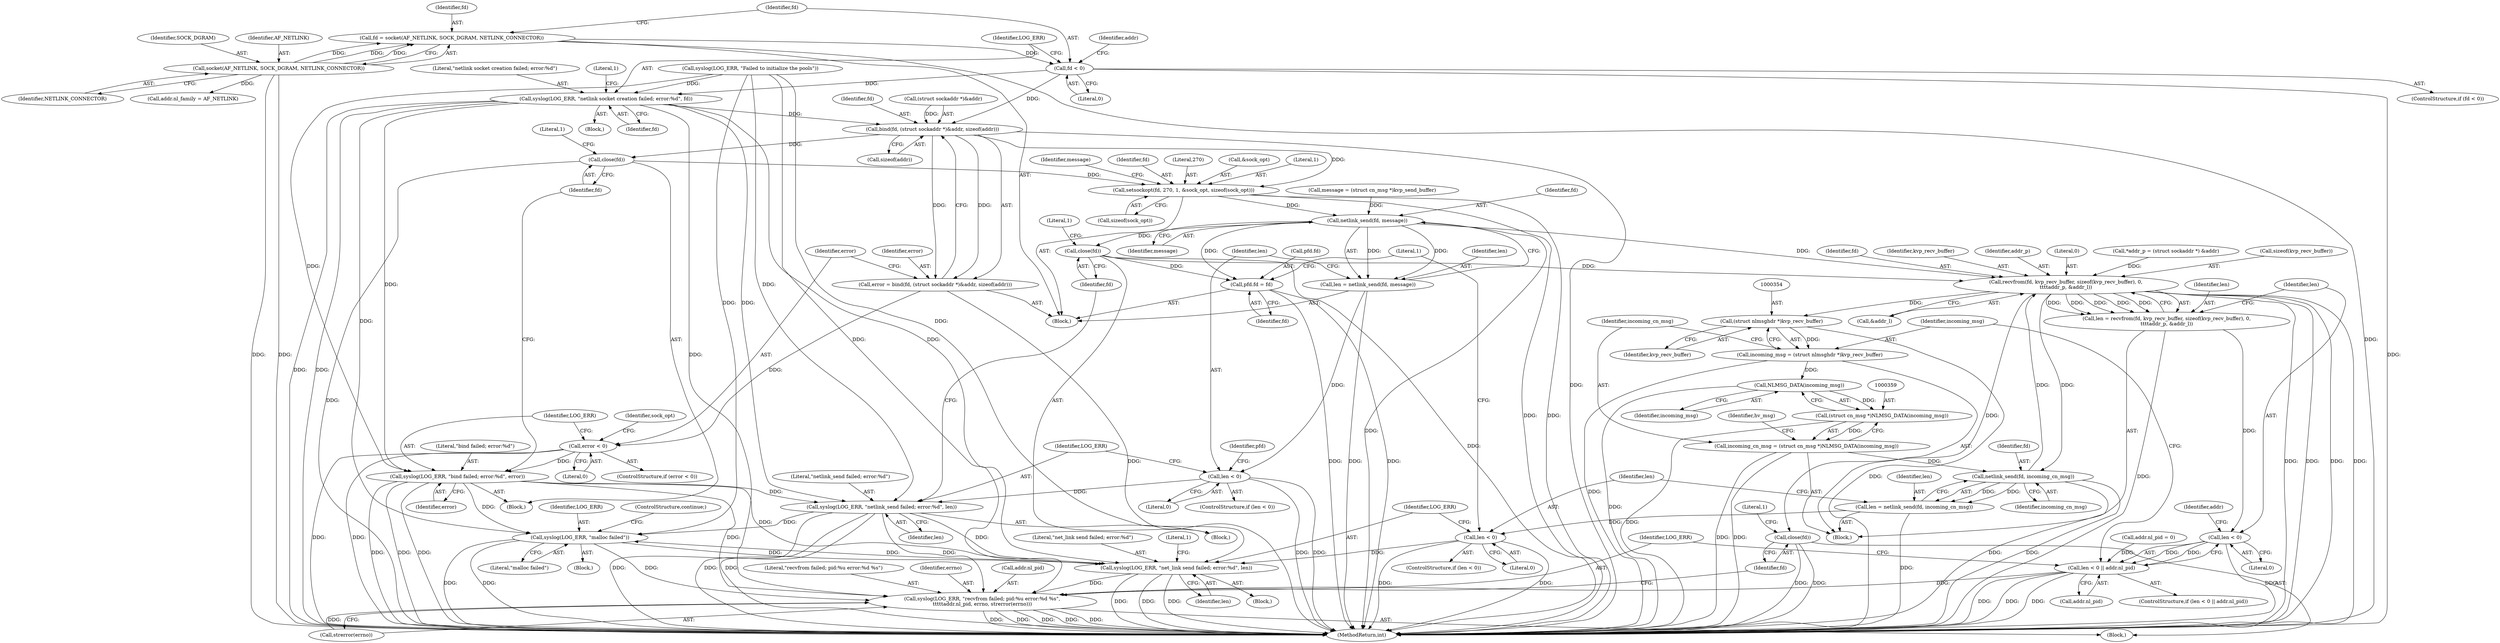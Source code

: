 digraph "0_linux_bcc2c9c3fff859e0eb019fe6fec26f9b8eba795c@API" {
"1000143" [label="(Call,fd = socket(AF_NETLINK, SOCK_DGRAM, NETLINK_CONNECTOR))"];
"1000145" [label="(Call,socket(AF_NETLINK, SOCK_DGRAM, NETLINK_CONNECTOR))"];
"1000150" [label="(Call,fd < 0)"];
"1000154" [label="(Call,syslog(LOG_ERR, \"netlink socket creation failed; error:%d\", fd))"];
"1000183" [label="(Call,bind(fd, (struct sockaddr *)&addr, sizeof(addr)))"];
"1000181" [label="(Call,error = bind(fd, (struct sockaddr *)&addr, sizeof(addr)))"];
"1000192" [label="(Call,error < 0)"];
"1000196" [label="(Call,syslog(LOG_ERR, \"bind failed; error:%d\", error))"];
"1000272" [label="(Call,syslog(LOG_ERR, \"netlink_send failed; error:%d\", len))"];
"1000337" [label="(Call,syslog(LOG_ERR, \"recvfrom failed; pid:%u error:%d %s\",\n\t\t\t\t\taddr.nl_pid, errno, strerror(errno)))"];
"1000407" [label="(Call,syslog(LOG_ERR, \"malloc failed\"))"];
"1000777" [label="(Call,syslog(LOG_ERR, \"net_link send failed; error:%d\", len))"];
"1000200" [label="(Call,close(fd))"];
"1000210" [label="(Call,setsockopt(fd, 270, 1, &sock_opt, sizeof(sock_opt)))"];
"1000264" [label="(Call,netlink_send(fd, message))"];
"1000262" [label="(Call,len = netlink_send(fd, message))"];
"1000268" [label="(Call,len < 0)"];
"1000276" [label="(Call,close(fd))"];
"1000281" [label="(Call,pfd.fd = fd)"];
"1000319" [label="(Call,recvfrom(fd, kvp_recv_buffer, sizeof(kvp_recv_buffer), 0,\n\t\t\t\taddr_p, &addr_l))"];
"1000317" [label="(Call,len = recvfrom(fd, kvp_recv_buffer, sizeof(kvp_recv_buffer), 0,\n\t\t\t\taddr_p, &addr_l))"];
"1000330" [label="(Call,len < 0)"];
"1000329" [label="(Call,len < 0 || addr.nl_pid)"];
"1000346" [label="(Call,close(fd))"];
"1000353" [label="(Call,(struct nlmsghdr *)kvp_recv_buffer)"];
"1000351" [label="(Call,incoming_msg = (struct nlmsghdr *)kvp_recv_buffer)"];
"1000360" [label="(Call,NLMSG_DATA(incoming_msg))"];
"1000358" [label="(Call,(struct cn_msg *)NLMSG_DATA(incoming_msg))"];
"1000356" [label="(Call,incoming_cn_msg = (struct cn_msg *)NLMSG_DATA(incoming_msg))"];
"1000769" [label="(Call,netlink_send(fd, incoming_cn_msg))"];
"1000767" [label="(Call,len = netlink_send(fd, incoming_cn_msg))"];
"1000773" [label="(Call,len < 0)"];
"1000334" [label="(Identifier,addr)"];
"1000219" [label="(Identifier,message)"];
"1000773" [label="(Call,len < 0)"];
"1000264" [label="(Call,netlink_send(fd, message))"];
"1000211" [label="(Identifier,fd)"];
"1000336" [label="(Block,)"];
"1000339" [label="(Literal,\"recvfrom failed; pid:%u error:%d %s\")"];
"1000216" [label="(Call,sizeof(sock_opt))"];
"1000325" [label="(Identifier,addr_p)"];
"1000160" [label="(Literal,1)"];
"1000333" [label="(Call,addr.nl_pid)"];
"1000358" [label="(Call,(struct cn_msg *)NLMSG_DATA(incoming_msg))"];
"1000201" [label="(Identifier,fd)"];
"1000263" [label="(Identifier,len)"];
"1000324" [label="(Literal,0)"];
"1000210" [label="(Call,setsockopt(fd, 270, 1, &sock_opt, sizeof(sock_opt)))"];
"1000155" [label="(Identifier,LOG_ERR)"];
"1000270" [label="(Literal,0)"];
"1000346" [label="(Call,close(fd))"];
"1000776" [label="(Block,)"];
"1000332" [label="(Literal,0)"];
"1000272" [label="(Call,syslog(LOG_ERR, \"netlink_send failed; error:%d\", len))"];
"1000777" [label="(Call,syslog(LOG_ERR, \"net_link send failed; error:%d\", len))"];
"1000285" [label="(Identifier,fd)"];
"1000343" [label="(Identifier,errno)"];
"1000331" [label="(Identifier,len)"];
"1000361" [label="(Identifier,incoming_msg)"];
"1000338" [label="(Identifier,LOG_ERR)"];
"1000195" [label="(Block,)"];
"1000148" [label="(Identifier,NETLINK_CONNECTOR)"];
"1000154" [label="(Call,syslog(LOG_ERR, \"netlink socket creation failed; error:%d\", fd))"];
"1000290" [label="(Call,*addr_p = (struct sockaddr *) &addr)"];
"1000151" [label="(Identifier,fd)"];
"1000357" [label="(Identifier,incoming_cn_msg)"];
"1000193" [label="(Identifier,error)"];
"1000322" [label="(Call,sizeof(kvp_recv_buffer))"];
"1000269" [label="(Identifier,len)"];
"1000149" [label="(ControlStructure,if (fd < 0))"];
"1000784" [label="(MethodReturn,int)"];
"1000317" [label="(Call,len = recvfrom(fd, kvp_recv_buffer, sizeof(kvp_recv_buffer), 0,\n\t\t\t\taddr_p, &addr_l))"];
"1000768" [label="(Identifier,len)"];
"1000212" [label="(Literal,270)"];
"1000283" [label="(Identifier,pfd)"];
"1000288" [label="(Block,)"];
"1000276" [label="(Call,close(fd))"];
"1000206" [label="(Identifier,sock_opt)"];
"1000280" [label="(Literal,1)"];
"1000352" [label="(Identifier,incoming_msg)"];
"1000287" [label="(Literal,1)"];
"1000778" [label="(Identifier,LOG_ERR)"];
"1000184" [label="(Identifier,fd)"];
"1000109" [label="(Block,)"];
"1000275" [label="(Identifier,len)"];
"1000318" [label="(Identifier,len)"];
"1000351" [label="(Call,incoming_msg = (struct nlmsghdr *)kvp_recv_buffer)"];
"1000197" [label="(Identifier,LOG_ERR)"];
"1000770" [label="(Identifier,fd)"];
"1000194" [label="(Literal,0)"];
"1000214" [label="(Call,&sock_opt)"];
"1000353" [label="(Call,(struct nlmsghdr *)kvp_recv_buffer)"];
"1000774" [label="(Identifier,len)"];
"1000350" [label="(Literal,1)"];
"1000183" [label="(Call,bind(fd, (struct sockaddr *)&addr, sizeof(addr)))"];
"1000274" [label="(Literal,\"netlink_send failed; error:%d\")"];
"1000267" [label="(ControlStructure,if (len < 0))"];
"1000271" [label="(Block,)"];
"1000282" [label="(Call,pfd.fd)"];
"1000320" [label="(Identifier,fd)"];
"1000266" [label="(Identifier,message)"];
"1000328" [label="(ControlStructure,if (len < 0 || addr.nl_pid))"];
"1000156" [label="(Literal,\"netlink socket creation failed; error:%d\")"];
"1000363" [label="(Identifier,hv_msg)"];
"1000273" [label="(Identifier,LOG_ERR)"];
"1000281" [label="(Call,pfd.fd = fd)"];
"1000171" [label="(Call,addr.nl_pid = 0)"];
"1000326" [label="(Call,&addr_l)"];
"1000144" [label="(Identifier,fd)"];
"1000189" [label="(Call,sizeof(addr))"];
"1000147" [label="(Identifier,SOCK_DGRAM)"];
"1000150" [label="(Call,fd < 0)"];
"1000355" [label="(Identifier,kvp_recv_buffer)"];
"1000340" [label="(Call,addr.nl_pid)"];
"1000772" [label="(ControlStructure,if (len < 0))"];
"1000191" [label="(ControlStructure,if (error < 0))"];
"1000344" [label="(Call,strerror(errno))"];
"1000152" [label="(Literal,0)"];
"1000319" [label="(Call,recvfrom(fd, kvp_recv_buffer, sizeof(kvp_recv_buffer), 0,\n\t\t\t\taddr_p, &addr_l))"];
"1000204" [label="(Literal,1)"];
"1000360" [label="(Call,NLMSG_DATA(incoming_msg))"];
"1000137" [label="(Call,syslog(LOG_ERR, \"Failed to initialize the pools\"))"];
"1000409" [label="(Literal,\"malloc failed\")"];
"1000153" [label="(Block,)"];
"1000347" [label="(Identifier,fd)"];
"1000145" [label="(Call,socket(AF_NETLINK, SOCK_DGRAM, NETLINK_CONNECTOR))"];
"1000199" [label="(Identifier,error)"];
"1000406" [label="(Block,)"];
"1000218" [label="(Call,message = (struct cn_msg *)kvp_send_buffer)"];
"1000213" [label="(Literal,1)"];
"1000321" [label="(Identifier,kvp_recv_buffer)"];
"1000161" [label="(Call,addr.nl_family = AF_NETLINK)"];
"1000200" [label="(Call,close(fd))"];
"1000163" [label="(Identifier,addr)"];
"1000265" [label="(Identifier,fd)"];
"1000268" [label="(Call,len < 0)"];
"1000408" [label="(Identifier,LOG_ERR)"];
"1000767" [label="(Call,len = netlink_send(fd, incoming_cn_msg))"];
"1000356" [label="(Call,incoming_cn_msg = (struct cn_msg *)NLMSG_DATA(incoming_msg))"];
"1000769" [label="(Call,netlink_send(fd, incoming_cn_msg))"];
"1000262" [label="(Call,len = netlink_send(fd, message))"];
"1000143" [label="(Call,fd = socket(AF_NETLINK, SOCK_DGRAM, NETLINK_CONNECTOR))"];
"1000157" [label="(Identifier,fd)"];
"1000780" [label="(Identifier,len)"];
"1000185" [label="(Call,(struct sockaddr *)&addr)"];
"1000771" [label="(Identifier,incoming_cn_msg)"];
"1000410" [label="(ControlStructure,continue;)"];
"1000779" [label="(Literal,\"net_link send failed; error:%d\")"];
"1000407" [label="(Call,syslog(LOG_ERR, \"malloc failed\"))"];
"1000181" [label="(Call,error = bind(fd, (struct sockaddr *)&addr, sizeof(addr)))"];
"1000198" [label="(Literal,\"bind failed; error:%d\")"];
"1000775" [label="(Literal,0)"];
"1000192" [label="(Call,error < 0)"];
"1000196" [label="(Call,syslog(LOG_ERR, \"bind failed; error:%d\", error))"];
"1000783" [label="(Literal,1)"];
"1000329" [label="(Call,len < 0 || addr.nl_pid)"];
"1000330" [label="(Call,len < 0)"];
"1000182" [label="(Identifier,error)"];
"1000146" [label="(Identifier,AF_NETLINK)"];
"1000337" [label="(Call,syslog(LOG_ERR, \"recvfrom failed; pid:%u error:%d %s\",\n\t\t\t\t\taddr.nl_pid, errno, strerror(errno)))"];
"1000277" [label="(Identifier,fd)"];
"1000143" -> "1000109"  [label="AST: "];
"1000143" -> "1000145"  [label="CFG: "];
"1000144" -> "1000143"  [label="AST: "];
"1000145" -> "1000143"  [label="AST: "];
"1000151" -> "1000143"  [label="CFG: "];
"1000143" -> "1000784"  [label="DDG: "];
"1000145" -> "1000143"  [label="DDG: "];
"1000145" -> "1000143"  [label="DDG: "];
"1000145" -> "1000143"  [label="DDG: "];
"1000143" -> "1000150"  [label="DDG: "];
"1000145" -> "1000148"  [label="CFG: "];
"1000146" -> "1000145"  [label="AST: "];
"1000147" -> "1000145"  [label="AST: "];
"1000148" -> "1000145"  [label="AST: "];
"1000145" -> "1000784"  [label="DDG: "];
"1000145" -> "1000784"  [label="DDG: "];
"1000145" -> "1000161"  [label="DDG: "];
"1000150" -> "1000149"  [label="AST: "];
"1000150" -> "1000152"  [label="CFG: "];
"1000151" -> "1000150"  [label="AST: "];
"1000152" -> "1000150"  [label="AST: "];
"1000155" -> "1000150"  [label="CFG: "];
"1000163" -> "1000150"  [label="CFG: "];
"1000150" -> "1000784"  [label="DDG: "];
"1000150" -> "1000154"  [label="DDG: "];
"1000150" -> "1000183"  [label="DDG: "];
"1000154" -> "1000153"  [label="AST: "];
"1000154" -> "1000157"  [label="CFG: "];
"1000155" -> "1000154"  [label="AST: "];
"1000156" -> "1000154"  [label="AST: "];
"1000157" -> "1000154"  [label="AST: "];
"1000160" -> "1000154"  [label="CFG: "];
"1000154" -> "1000784"  [label="DDG: "];
"1000154" -> "1000784"  [label="DDG: "];
"1000137" -> "1000154"  [label="DDG: "];
"1000154" -> "1000183"  [label="DDG: "];
"1000154" -> "1000196"  [label="DDG: "];
"1000154" -> "1000272"  [label="DDG: "];
"1000154" -> "1000337"  [label="DDG: "];
"1000154" -> "1000407"  [label="DDG: "];
"1000154" -> "1000777"  [label="DDG: "];
"1000183" -> "1000181"  [label="AST: "];
"1000183" -> "1000189"  [label="CFG: "];
"1000184" -> "1000183"  [label="AST: "];
"1000185" -> "1000183"  [label="AST: "];
"1000189" -> "1000183"  [label="AST: "];
"1000181" -> "1000183"  [label="CFG: "];
"1000183" -> "1000784"  [label="DDG: "];
"1000183" -> "1000181"  [label="DDG: "];
"1000183" -> "1000181"  [label="DDG: "];
"1000185" -> "1000183"  [label="DDG: "];
"1000183" -> "1000200"  [label="DDG: "];
"1000183" -> "1000210"  [label="DDG: "];
"1000181" -> "1000109"  [label="AST: "];
"1000182" -> "1000181"  [label="AST: "];
"1000193" -> "1000181"  [label="CFG: "];
"1000181" -> "1000784"  [label="DDG: "];
"1000181" -> "1000192"  [label="DDG: "];
"1000192" -> "1000191"  [label="AST: "];
"1000192" -> "1000194"  [label="CFG: "];
"1000193" -> "1000192"  [label="AST: "];
"1000194" -> "1000192"  [label="AST: "];
"1000197" -> "1000192"  [label="CFG: "];
"1000206" -> "1000192"  [label="CFG: "];
"1000192" -> "1000784"  [label="DDG: "];
"1000192" -> "1000784"  [label="DDG: "];
"1000192" -> "1000196"  [label="DDG: "];
"1000196" -> "1000195"  [label="AST: "];
"1000196" -> "1000199"  [label="CFG: "];
"1000197" -> "1000196"  [label="AST: "];
"1000198" -> "1000196"  [label="AST: "];
"1000199" -> "1000196"  [label="AST: "];
"1000201" -> "1000196"  [label="CFG: "];
"1000196" -> "1000784"  [label="DDG: "];
"1000196" -> "1000784"  [label="DDG: "];
"1000196" -> "1000784"  [label="DDG: "];
"1000137" -> "1000196"  [label="DDG: "];
"1000196" -> "1000272"  [label="DDG: "];
"1000196" -> "1000337"  [label="DDG: "];
"1000196" -> "1000407"  [label="DDG: "];
"1000196" -> "1000777"  [label="DDG: "];
"1000272" -> "1000271"  [label="AST: "];
"1000272" -> "1000275"  [label="CFG: "];
"1000273" -> "1000272"  [label="AST: "];
"1000274" -> "1000272"  [label="AST: "];
"1000275" -> "1000272"  [label="AST: "];
"1000277" -> "1000272"  [label="CFG: "];
"1000272" -> "1000784"  [label="DDG: "];
"1000272" -> "1000784"  [label="DDG: "];
"1000272" -> "1000784"  [label="DDG: "];
"1000137" -> "1000272"  [label="DDG: "];
"1000268" -> "1000272"  [label="DDG: "];
"1000272" -> "1000337"  [label="DDG: "];
"1000272" -> "1000407"  [label="DDG: "];
"1000272" -> "1000777"  [label="DDG: "];
"1000337" -> "1000336"  [label="AST: "];
"1000337" -> "1000344"  [label="CFG: "];
"1000338" -> "1000337"  [label="AST: "];
"1000339" -> "1000337"  [label="AST: "];
"1000340" -> "1000337"  [label="AST: "];
"1000343" -> "1000337"  [label="AST: "];
"1000344" -> "1000337"  [label="AST: "];
"1000347" -> "1000337"  [label="CFG: "];
"1000337" -> "1000784"  [label="DDG: "];
"1000337" -> "1000784"  [label="DDG: "];
"1000337" -> "1000784"  [label="DDG: "];
"1000337" -> "1000784"  [label="DDG: "];
"1000337" -> "1000784"  [label="DDG: "];
"1000407" -> "1000337"  [label="DDG: "];
"1000777" -> "1000337"  [label="DDG: "];
"1000137" -> "1000337"  [label="DDG: "];
"1000329" -> "1000337"  [label="DDG: "];
"1000344" -> "1000337"  [label="DDG: "];
"1000407" -> "1000406"  [label="AST: "];
"1000407" -> "1000409"  [label="CFG: "];
"1000408" -> "1000407"  [label="AST: "];
"1000409" -> "1000407"  [label="AST: "];
"1000410" -> "1000407"  [label="CFG: "];
"1000407" -> "1000784"  [label="DDG: "];
"1000407" -> "1000784"  [label="DDG: "];
"1000777" -> "1000407"  [label="DDG: "];
"1000137" -> "1000407"  [label="DDG: "];
"1000407" -> "1000777"  [label="DDG: "];
"1000777" -> "1000776"  [label="AST: "];
"1000777" -> "1000780"  [label="CFG: "];
"1000778" -> "1000777"  [label="AST: "];
"1000779" -> "1000777"  [label="AST: "];
"1000780" -> "1000777"  [label="AST: "];
"1000783" -> "1000777"  [label="CFG: "];
"1000777" -> "1000784"  [label="DDG: "];
"1000777" -> "1000784"  [label="DDG: "];
"1000777" -> "1000784"  [label="DDG: "];
"1000137" -> "1000777"  [label="DDG: "];
"1000773" -> "1000777"  [label="DDG: "];
"1000200" -> "1000195"  [label="AST: "];
"1000200" -> "1000201"  [label="CFG: "];
"1000201" -> "1000200"  [label="AST: "];
"1000204" -> "1000200"  [label="CFG: "];
"1000200" -> "1000784"  [label="DDG: "];
"1000200" -> "1000210"  [label="DDG: "];
"1000210" -> "1000109"  [label="AST: "];
"1000210" -> "1000216"  [label="CFG: "];
"1000211" -> "1000210"  [label="AST: "];
"1000212" -> "1000210"  [label="AST: "];
"1000213" -> "1000210"  [label="AST: "];
"1000214" -> "1000210"  [label="AST: "];
"1000216" -> "1000210"  [label="AST: "];
"1000219" -> "1000210"  [label="CFG: "];
"1000210" -> "1000784"  [label="DDG: "];
"1000210" -> "1000784"  [label="DDG: "];
"1000210" -> "1000264"  [label="DDG: "];
"1000264" -> "1000262"  [label="AST: "];
"1000264" -> "1000266"  [label="CFG: "];
"1000265" -> "1000264"  [label="AST: "];
"1000266" -> "1000264"  [label="AST: "];
"1000262" -> "1000264"  [label="CFG: "];
"1000264" -> "1000784"  [label="DDG: "];
"1000264" -> "1000262"  [label="DDG: "];
"1000264" -> "1000262"  [label="DDG: "];
"1000218" -> "1000264"  [label="DDG: "];
"1000264" -> "1000276"  [label="DDG: "];
"1000264" -> "1000281"  [label="DDG: "];
"1000264" -> "1000319"  [label="DDG: "];
"1000262" -> "1000109"  [label="AST: "];
"1000263" -> "1000262"  [label="AST: "];
"1000269" -> "1000262"  [label="CFG: "];
"1000262" -> "1000784"  [label="DDG: "];
"1000262" -> "1000268"  [label="DDG: "];
"1000268" -> "1000267"  [label="AST: "];
"1000268" -> "1000270"  [label="CFG: "];
"1000269" -> "1000268"  [label="AST: "];
"1000270" -> "1000268"  [label="AST: "];
"1000273" -> "1000268"  [label="CFG: "];
"1000283" -> "1000268"  [label="CFG: "];
"1000268" -> "1000784"  [label="DDG: "];
"1000268" -> "1000784"  [label="DDG: "];
"1000276" -> "1000271"  [label="AST: "];
"1000276" -> "1000277"  [label="CFG: "];
"1000277" -> "1000276"  [label="AST: "];
"1000280" -> "1000276"  [label="CFG: "];
"1000276" -> "1000784"  [label="DDG: "];
"1000276" -> "1000281"  [label="DDG: "];
"1000276" -> "1000319"  [label="DDG: "];
"1000281" -> "1000109"  [label="AST: "];
"1000281" -> "1000285"  [label="CFG: "];
"1000282" -> "1000281"  [label="AST: "];
"1000285" -> "1000281"  [label="AST: "];
"1000287" -> "1000281"  [label="CFG: "];
"1000281" -> "1000784"  [label="DDG: "];
"1000281" -> "1000784"  [label="DDG: "];
"1000319" -> "1000317"  [label="AST: "];
"1000319" -> "1000326"  [label="CFG: "];
"1000320" -> "1000319"  [label="AST: "];
"1000321" -> "1000319"  [label="AST: "];
"1000322" -> "1000319"  [label="AST: "];
"1000324" -> "1000319"  [label="AST: "];
"1000325" -> "1000319"  [label="AST: "];
"1000326" -> "1000319"  [label="AST: "];
"1000317" -> "1000319"  [label="CFG: "];
"1000319" -> "1000784"  [label="DDG: "];
"1000319" -> "1000784"  [label="DDG: "];
"1000319" -> "1000784"  [label="DDG: "];
"1000319" -> "1000784"  [label="DDG: "];
"1000319" -> "1000317"  [label="DDG: "];
"1000319" -> "1000317"  [label="DDG: "];
"1000319" -> "1000317"  [label="DDG: "];
"1000319" -> "1000317"  [label="DDG: "];
"1000319" -> "1000317"  [label="DDG: "];
"1000769" -> "1000319"  [label="DDG: "];
"1000290" -> "1000319"  [label="DDG: "];
"1000319" -> "1000346"  [label="DDG: "];
"1000319" -> "1000353"  [label="DDG: "];
"1000319" -> "1000769"  [label="DDG: "];
"1000317" -> "1000288"  [label="AST: "];
"1000318" -> "1000317"  [label="AST: "];
"1000331" -> "1000317"  [label="CFG: "];
"1000317" -> "1000784"  [label="DDG: "];
"1000317" -> "1000330"  [label="DDG: "];
"1000330" -> "1000329"  [label="AST: "];
"1000330" -> "1000332"  [label="CFG: "];
"1000331" -> "1000330"  [label="AST: "];
"1000332" -> "1000330"  [label="AST: "];
"1000334" -> "1000330"  [label="CFG: "];
"1000329" -> "1000330"  [label="CFG: "];
"1000330" -> "1000784"  [label="DDG: "];
"1000330" -> "1000329"  [label="DDG: "];
"1000330" -> "1000329"  [label="DDG: "];
"1000329" -> "1000328"  [label="AST: "];
"1000329" -> "1000333"  [label="CFG: "];
"1000333" -> "1000329"  [label="AST: "];
"1000338" -> "1000329"  [label="CFG: "];
"1000352" -> "1000329"  [label="CFG: "];
"1000329" -> "1000784"  [label="DDG: "];
"1000329" -> "1000784"  [label="DDG: "];
"1000329" -> "1000784"  [label="DDG: "];
"1000171" -> "1000329"  [label="DDG: "];
"1000346" -> "1000336"  [label="AST: "];
"1000346" -> "1000347"  [label="CFG: "];
"1000347" -> "1000346"  [label="AST: "];
"1000350" -> "1000346"  [label="CFG: "];
"1000346" -> "1000784"  [label="DDG: "];
"1000346" -> "1000784"  [label="DDG: "];
"1000353" -> "1000351"  [label="AST: "];
"1000353" -> "1000355"  [label="CFG: "];
"1000354" -> "1000353"  [label="AST: "];
"1000355" -> "1000353"  [label="AST: "];
"1000351" -> "1000353"  [label="CFG: "];
"1000353" -> "1000784"  [label="DDG: "];
"1000353" -> "1000351"  [label="DDG: "];
"1000351" -> "1000288"  [label="AST: "];
"1000352" -> "1000351"  [label="AST: "];
"1000357" -> "1000351"  [label="CFG: "];
"1000351" -> "1000784"  [label="DDG: "];
"1000351" -> "1000360"  [label="DDG: "];
"1000360" -> "1000358"  [label="AST: "];
"1000360" -> "1000361"  [label="CFG: "];
"1000361" -> "1000360"  [label="AST: "];
"1000358" -> "1000360"  [label="CFG: "];
"1000360" -> "1000784"  [label="DDG: "];
"1000360" -> "1000358"  [label="DDG: "];
"1000358" -> "1000356"  [label="AST: "];
"1000359" -> "1000358"  [label="AST: "];
"1000356" -> "1000358"  [label="CFG: "];
"1000358" -> "1000784"  [label="DDG: "];
"1000358" -> "1000356"  [label="DDG: "];
"1000356" -> "1000288"  [label="AST: "];
"1000357" -> "1000356"  [label="AST: "];
"1000363" -> "1000356"  [label="CFG: "];
"1000356" -> "1000784"  [label="DDG: "];
"1000356" -> "1000784"  [label="DDG: "];
"1000356" -> "1000769"  [label="DDG: "];
"1000769" -> "1000767"  [label="AST: "];
"1000769" -> "1000771"  [label="CFG: "];
"1000770" -> "1000769"  [label="AST: "];
"1000771" -> "1000769"  [label="AST: "];
"1000767" -> "1000769"  [label="CFG: "];
"1000769" -> "1000784"  [label="DDG: "];
"1000769" -> "1000784"  [label="DDG: "];
"1000769" -> "1000767"  [label="DDG: "];
"1000769" -> "1000767"  [label="DDG: "];
"1000767" -> "1000288"  [label="AST: "];
"1000768" -> "1000767"  [label="AST: "];
"1000774" -> "1000767"  [label="CFG: "];
"1000767" -> "1000784"  [label="DDG: "];
"1000767" -> "1000773"  [label="DDG: "];
"1000773" -> "1000772"  [label="AST: "];
"1000773" -> "1000775"  [label="CFG: "];
"1000774" -> "1000773"  [label="AST: "];
"1000775" -> "1000773"  [label="AST: "];
"1000287" -> "1000773"  [label="CFG: "];
"1000778" -> "1000773"  [label="CFG: "];
"1000773" -> "1000784"  [label="DDG: "];
"1000773" -> "1000784"  [label="DDG: "];
}
